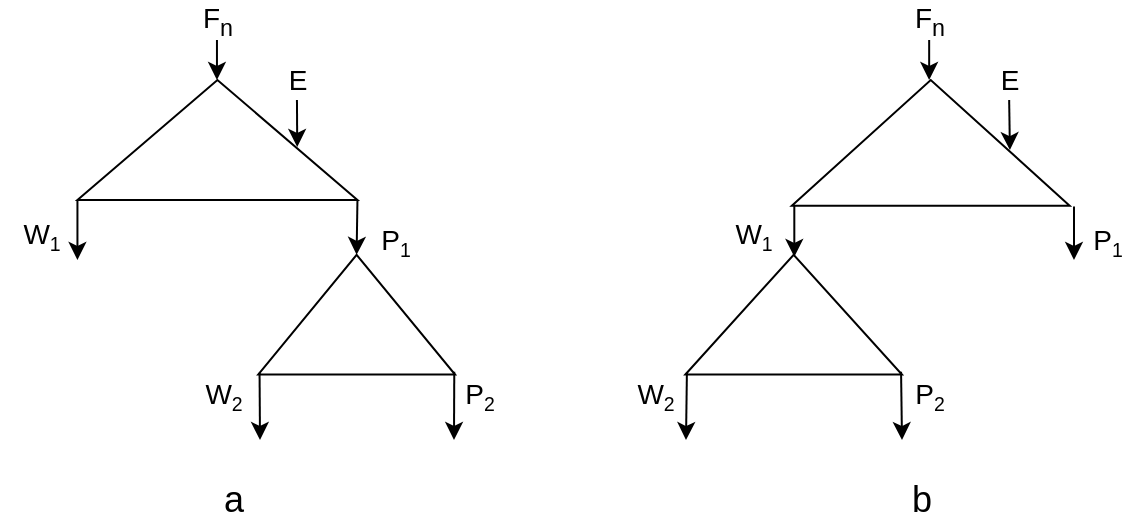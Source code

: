 <mxfile scale="20" border="0">
    <diagram id="voXNYClXei8BqZe0r_Rz" name="Page-1">
        <mxGraphModel dx="1222" dy="157" grid="1" gridSize="10" guides="1" tooltips="1" connect="1" arrows="1" fold="1" page="1" pageScale="1" pageWidth="827" pageHeight="1169" math="0" shadow="0">
            <root>
                <mxCell id="0"/>
                <mxCell id="1" parent="0"/>
                <mxCell id="98" value="&lt;font style=&quot;font-size: 18px;&quot;&gt;a&lt;/font&gt;" style="text;html=1;strokeColor=none;fillColor=none;align=center;verticalAlign=middle;whiteSpace=wrap;rounded=0;" parent="1" vertex="1">
                    <mxGeometry x="70" y="240" width="40" height="20" as="geometry"/>
                </mxCell>
                <mxCell id="99" value="&lt;font style=&quot;font-size: 18px;&quot;&gt;b&lt;/font&gt;" style="text;html=1;strokeColor=none;fillColor=none;align=center;verticalAlign=middle;whiteSpace=wrap;rounded=0;" parent="1" vertex="1">
                    <mxGeometry x="414" y="240" width="40" height="20" as="geometry"/>
                </mxCell>
                <mxCell id="105" value="" style="triangle;whiteSpace=wrap;html=1;rotation=-90;" vertex="1" parent="1">
                    <mxGeometry x="121.38" y="108.12" width="59.86" height="98.44" as="geometry"/>
                </mxCell>
                <mxCell id="108" value="" style="endArrow=classic;html=1;exitX=0.015;exitY=0.007;exitDx=0;exitDy=0;exitPerimeter=0;" edge="1" parent="1" source="105">
                    <mxGeometry width="50" height="50" relative="1" as="geometry">
                        <mxPoint x="100.0" y="182.5" as="sourcePoint"/>
                        <mxPoint x="103" y="220" as="targetPoint"/>
                        <Array as="points"/>
                    </mxGeometry>
                </mxCell>
                <mxCell id="109" value="&lt;font style=&quot;font-size: 14px&quot;&gt;P&lt;/font&gt;&lt;font style=&quot;font-size: 11.667px&quot;&gt;&lt;sub&gt;2&lt;/sub&gt;&lt;/font&gt;" style="text;html=1;strokeColor=none;fillColor=none;align=center;verticalAlign=middle;whiteSpace=wrap;rounded=0;" vertex="1" parent="1">
                    <mxGeometry x="207.8" y="162.5" width="10" height="70" as="geometry"/>
                </mxCell>
                <mxCell id="111" value="" style="endArrow=classic;html=1;exitX=0.024;exitY=0.996;exitDx=0;exitDy=0;exitPerimeter=0;" edge="1" parent="1" source="105">
                    <mxGeometry width="50" height="50" relative="1" as="geometry">
                        <mxPoint x="197.8" y="182.5" as="sourcePoint"/>
                        <mxPoint x="200" y="220" as="targetPoint"/>
                        <Array as="points"/>
                    </mxGeometry>
                </mxCell>
                <mxCell id="113" value="" style="endArrow=classic;html=1;entryX=0.442;entryY=0.785;entryDx=0;entryDy=0;entryPerimeter=0;" edge="1" parent="1" target="115">
                    <mxGeometry width="50" height="50" relative="1" as="geometry">
                        <mxPoint x="121.48" y="50" as="sourcePoint"/>
                        <mxPoint x="121.48" y="70" as="targetPoint"/>
                    </mxGeometry>
                </mxCell>
                <mxCell id="114" value="" style="endArrow=classic;html=1;" edge="1" parent="1">
                    <mxGeometry width="50" height="50" relative="1" as="geometry">
                        <mxPoint x="11.72" y="100" as="sourcePoint"/>
                        <mxPoint x="11.72" y="130" as="targetPoint"/>
                    </mxGeometry>
                </mxCell>
                <mxCell id="115" value="" style="triangle;whiteSpace=wrap;html=1;rotation=-90;" vertex="1" parent="1">
                    <mxGeometry x="51.72" width="60" height="140" as="geometry"/>
                </mxCell>
                <mxCell id="116" value="" style="endArrow=classic;html=1;entryX=1;entryY=0.5;entryDx=0;entryDy=0;" edge="1" parent="1" target="105">
                    <mxGeometry width="50" height="50" relative="1" as="geometry">
                        <mxPoint x="151.72" y="100" as="sourcePoint"/>
                        <mxPoint x="151.72" y="130" as="targetPoint"/>
                    </mxGeometry>
                </mxCell>
                <mxCell id="117" value="&lt;font style=&quot;font-size: 14px&quot;&gt;E&lt;/font&gt;" style="text;html=1;strokeColor=none;fillColor=none;align=center;verticalAlign=middle;whiteSpace=wrap;rounded=0;" vertex="1" parent="1">
                    <mxGeometry x="101.72" y="30" width="40" height="20" as="geometry"/>
                </mxCell>
                <mxCell id="120" value="" style="endArrow=classic;html=1;" edge="1" parent="1">
                    <mxGeometry width="50" height="50" relative="1" as="geometry">
                        <mxPoint x="81.48" y="20" as="sourcePoint"/>
                        <mxPoint x="81.48" y="40" as="targetPoint"/>
                    </mxGeometry>
                </mxCell>
                <mxCell id="121" value="&lt;span style=&quot;font-size: 14px&quot;&gt;F&lt;sub&gt;n&lt;/sub&gt;&lt;/span&gt;" style="text;html=1;strokeColor=none;fillColor=none;align=center;verticalAlign=middle;whiteSpace=wrap;rounded=0;" vertex="1" parent="1">
                    <mxGeometry x="61.72" width="40" height="20" as="geometry"/>
                </mxCell>
                <mxCell id="122" value="&lt;font style=&quot;font-size: 14px&quot;&gt;P&lt;/font&gt;&lt;font style=&quot;font-size: 11.667px&quot;&gt;&lt;sub&gt;1&lt;/sub&gt;&lt;/font&gt;" style="text;html=1;strokeColor=none;fillColor=none;align=center;verticalAlign=middle;whiteSpace=wrap;rounded=0;" vertex="1" parent="1">
                    <mxGeometry x="156.1" y="112.5" width="30" height="17.5" as="geometry"/>
                </mxCell>
                <mxCell id="123" value="&lt;font style=&quot;font-size: 14px&quot;&gt;W&lt;/font&gt;&lt;font style=&quot;font-size: 11.667px&quot;&gt;&lt;sub&gt;1&lt;/sub&gt;&lt;/font&gt;" style="text;html=1;strokeColor=none;fillColor=none;align=center;verticalAlign=middle;whiteSpace=wrap;rounded=0;" vertex="1" parent="1">
                    <mxGeometry x="-26.1" y="108.44" width="40" height="20" as="geometry"/>
                </mxCell>
                <mxCell id="124" value="&lt;font style=&quot;font-size: 14px&quot;&gt;W&lt;/font&gt;&lt;font style=&quot;font-size: 11.667px&quot;&gt;&lt;sub&gt;2&lt;/sub&gt;&lt;/font&gt;" style="text;html=1;strokeColor=none;fillColor=none;align=center;verticalAlign=middle;whiteSpace=wrap;rounded=0;" vertex="1" parent="1">
                    <mxGeometry x="70" y="187.5" width="30" height="20" as="geometry"/>
                </mxCell>
                <mxCell id="126" value="" style="endArrow=classic;html=1;entryX=0.442;entryY=0.785;entryDx=0;entryDy=0;entryPerimeter=0;" edge="1" parent="1" target="127">
                    <mxGeometry width="50" height="50" relative="1" as="geometry">
                        <mxPoint x="477.58" y="50" as="sourcePoint"/>
                        <mxPoint x="477.58" y="70" as="targetPoint"/>
                    </mxGeometry>
                </mxCell>
                <mxCell id="127" value="" style="triangle;whiteSpace=wrap;html=1;rotation=-90;" vertex="1" parent="1">
                    <mxGeometry x="406.96" y="1.96" width="62.82" height="138.91" as="geometry"/>
                </mxCell>
                <mxCell id="128" value="" style="endArrow=classic;html=1;" edge="1" parent="1">
                    <mxGeometry width="50" height="50" relative="1" as="geometry">
                        <mxPoint x="510" y="103.2" as="sourcePoint"/>
                        <mxPoint x="510" y="130" as="targetPoint"/>
                    </mxGeometry>
                </mxCell>
                <mxCell id="129" value="&lt;font style=&quot;font-size: 14px&quot;&gt;E&lt;/font&gt;" style="text;html=1;strokeColor=none;fillColor=none;align=center;verticalAlign=middle;whiteSpace=wrap;rounded=0;" vertex="1" parent="1">
                    <mxGeometry x="457.82" y="30" width="40" height="20" as="geometry"/>
                </mxCell>
                <mxCell id="130" value="" style="endArrow=classic;html=1;" edge="1" parent="1">
                    <mxGeometry width="50" height="50" relative="1" as="geometry">
                        <mxPoint x="437.58" y="20" as="sourcePoint"/>
                        <mxPoint x="437.58" y="40" as="targetPoint"/>
                    </mxGeometry>
                </mxCell>
                <mxCell id="131" value="&lt;span style=&quot;font-size: 14px&quot;&gt;F&lt;sub&gt;n&lt;/sub&gt;&lt;/span&gt;" style="text;html=1;strokeColor=none;fillColor=none;align=center;verticalAlign=middle;whiteSpace=wrap;rounded=0;" vertex="1" parent="1">
                    <mxGeometry x="417.82" width="40" height="20" as="geometry"/>
                </mxCell>
                <mxCell id="132" value="&lt;font style=&quot;font-size: 14px&quot;&gt;P&lt;/font&gt;&lt;font style=&quot;font-size: 11.667px&quot;&gt;&lt;sub&gt;1&lt;/sub&gt;&lt;/font&gt;" style="text;html=1;strokeColor=none;fillColor=none;align=center;verticalAlign=middle;whiteSpace=wrap;rounded=0;" vertex="1" parent="1">
                    <mxGeometry x="512.2" y="112.5" width="30" height="17.5" as="geometry"/>
                </mxCell>
                <mxCell id="133" value="&lt;font style=&quot;font-size: 14px&quot;&gt;W&lt;/font&gt;&lt;font style=&quot;font-size: 11.667px&quot;&gt;&lt;sub&gt;1&lt;/sub&gt;&lt;/font&gt;" style="text;html=1;strokeColor=none;fillColor=none;align=center;verticalAlign=middle;whiteSpace=wrap;rounded=0;" vertex="1" parent="1">
                    <mxGeometry x="330" y="108.12" width="40" height="20" as="geometry"/>
                </mxCell>
                <mxCell id="134" value="" style="triangle;whiteSpace=wrap;html=1;rotation=-90;" vertex="1" parent="1">
                    <mxGeometry x="339.9" y="103.2" width="59.86" height="108.28" as="geometry"/>
                </mxCell>
                <mxCell id="135" value="" style="endArrow=classic;html=1;exitX=0.015;exitY=0.007;exitDx=0;exitDy=0;exitPerimeter=0;" edge="1" parent="1" source="134">
                    <mxGeometry width="50" height="50" relative="1" as="geometry">
                        <mxPoint x="320.0" y="182.5" as="sourcePoint"/>
                        <mxPoint x="316" y="220" as="targetPoint"/>
                        <Array as="points"/>
                    </mxGeometry>
                </mxCell>
                <mxCell id="136" value="&lt;font style=&quot;font-size: 14px&quot;&gt;P&lt;/font&gt;&lt;font style=&quot;font-size: 11.667px&quot;&gt;&lt;sub&gt;2&lt;/sub&gt;&lt;/font&gt;" style="text;html=1;strokeColor=none;fillColor=none;align=center;verticalAlign=middle;whiteSpace=wrap;rounded=0;" vertex="1" parent="1">
                    <mxGeometry x="426.72" y="162.5" width="22.2" height="70" as="geometry"/>
                </mxCell>
                <mxCell id="137" value="" style="endArrow=classic;html=1;exitX=0.024;exitY=0.996;exitDx=0;exitDy=0;exitPerimeter=0;" edge="1" parent="1" source="134">
                    <mxGeometry width="50" height="50" relative="1" as="geometry">
                        <mxPoint x="417.8" y="182.5" as="sourcePoint"/>
                        <mxPoint x="424" y="220" as="targetPoint"/>
                        <Array as="points"/>
                    </mxGeometry>
                </mxCell>
                <mxCell id="139" value="" style="endArrow=classic;html=1;entryX=0.442;entryY=0.785;entryDx=0;entryDy=0;entryPerimeter=0;exitX=-0.001;exitY=0.009;exitDx=0;exitDy=0;exitPerimeter=0;" edge="1" parent="1" source="127">
                    <mxGeometry width="50" height="50" relative="1" as="geometry">
                        <mxPoint x="370.0" y="104.96" as="sourcePoint"/>
                        <mxPoint x="370.14" y="128.44" as="targetPoint"/>
                    </mxGeometry>
                </mxCell>
                <mxCell id="140" value="&lt;font style=&quot;font-size: 14px&quot;&gt;W&lt;/font&gt;&lt;font style=&quot;font-size: 11.667px&quot;&gt;&lt;sub&gt;2&lt;/sub&gt;&lt;/font&gt;" style="text;html=1;strokeColor=none;fillColor=none;align=center;verticalAlign=middle;whiteSpace=wrap;rounded=0;" vertex="1" parent="1">
                    <mxGeometry x="290" y="162.5" width="22.2" height="70" as="geometry"/>
                </mxCell>
            </root>
        </mxGraphModel>
    </diagram>
</mxfile>